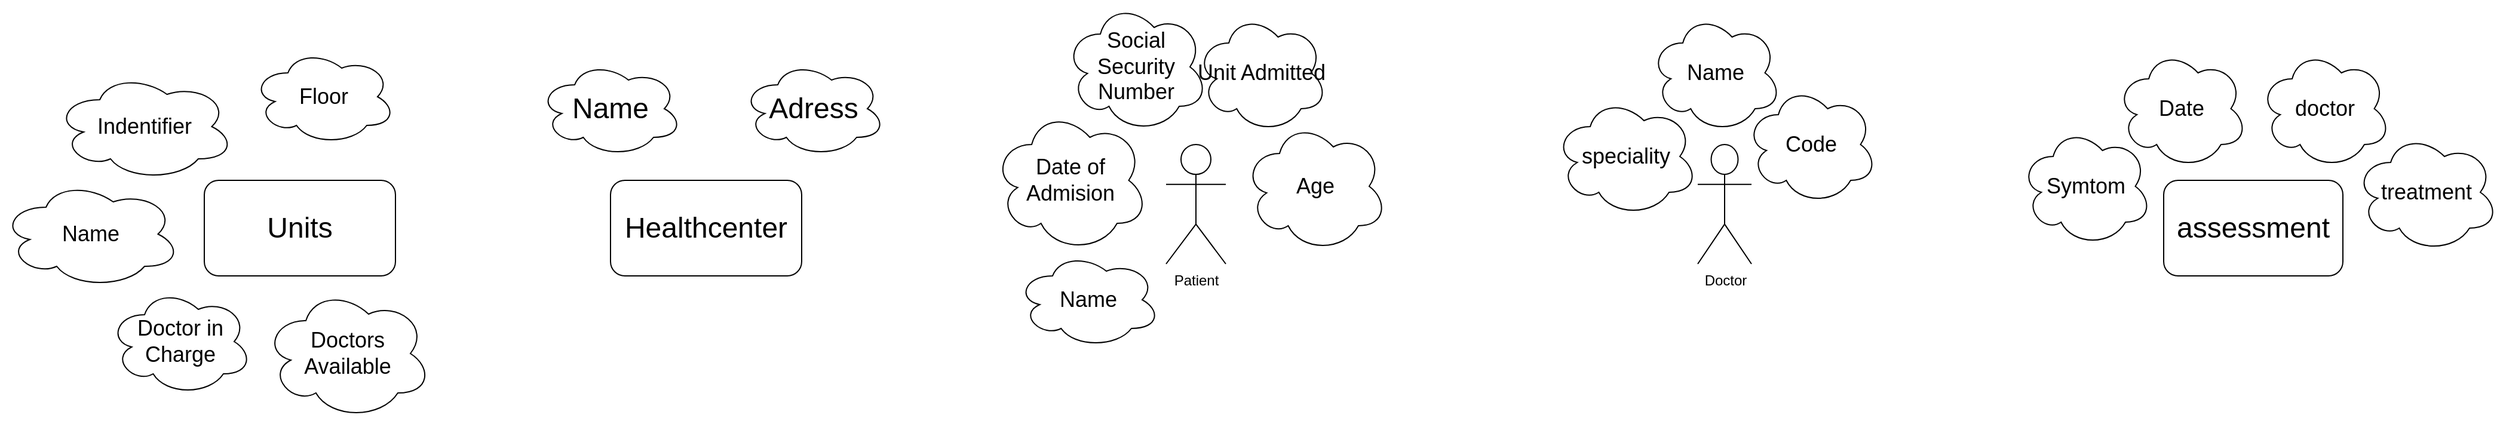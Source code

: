 <mxfile version="13.7.1" type="github" pages="4">
  <diagram id="OfvQ3bvJZitPIw4MEcuv" name="Page-1">
    <mxGraphModel dx="2080" dy="1848" grid="1" gridSize="10" guides="1" tooltips="1" connect="1" arrows="1" fold="1" page="1" pageScale="1" pageWidth="850" pageHeight="1100" math="0" shadow="0">
      <root>
        <mxCell id="0" />
        <mxCell id="1" parent="0" />
        <mxCell id="zgTjozW6Owz9I_oblLZV-2" value="&lt;font style=&quot;font-size: 24px&quot;&gt;Healthcenter&lt;/font&gt;" style="rounded=1;whiteSpace=wrap;html=1;" parent="1" vertex="1">
          <mxGeometry x="-40" width="160" height="80" as="geometry" />
        </mxCell>
        <mxCell id="zgTjozW6Owz9I_oblLZV-4" value="Patient" style="shape=umlActor;verticalLabelPosition=bottom;verticalAlign=top;html=1;outlineConnect=0;" parent="1" vertex="1">
          <mxGeometry x="425" y="-30" width="50" height="100" as="geometry" />
        </mxCell>
        <mxCell id="zgTjozW6Owz9I_oblLZV-5" value="&lt;div&gt;Doctor&lt;/div&gt;" style="shape=umlActor;verticalLabelPosition=bottom;verticalAlign=top;html=1;outlineConnect=0;" parent="1" vertex="1">
          <mxGeometry x="870" y="-30" width="45" height="100" as="geometry" />
        </mxCell>
        <mxCell id="zgTjozW6Owz9I_oblLZV-6" value="&lt;font style=&quot;font-size: 24px&quot;&gt;&lt;span&gt;&lt;span&gt;assessment&lt;/span&gt;&lt;/span&gt;&lt;/font&gt;" style="rounded=1;whiteSpace=wrap;html=1;" parent="1" vertex="1">
          <mxGeometry x="1260" width="150" height="80" as="geometry" />
        </mxCell>
        <mxCell id="zgTjozW6Owz9I_oblLZV-8" value="&lt;font style=&quot;font-size: 24px&quot;&gt;Units&lt;/font&gt;" style="rounded=1;whiteSpace=wrap;html=1;" parent="1" vertex="1">
          <mxGeometry x="-380" width="160" height="80" as="geometry" />
        </mxCell>
        <mxCell id="zgTjozW6Owz9I_oblLZV-9" value="&lt;font style=&quot;font-size: 24px&quot;&gt;Name&lt;/font&gt;" style="ellipse;shape=cloud;whiteSpace=wrap;html=1;" parent="1" vertex="1">
          <mxGeometry x="-100" y="-100" width="120" height="80" as="geometry" />
        </mxCell>
        <mxCell id="zgTjozW6Owz9I_oblLZV-10" value="&lt;font style=&quot;font-size: 24px&quot;&gt;Adress&lt;/font&gt;" style="ellipse;shape=cloud;whiteSpace=wrap;html=1;" parent="1" vertex="1">
          <mxGeometry x="70" y="-100" width="120" height="80" as="geometry" />
        </mxCell>
        <mxCell id="zgTjozW6Owz9I_oblLZV-12" value="&lt;font style=&quot;font-size: 18px&quot;&gt;Indentifier&lt;/font&gt;" style="ellipse;shape=cloud;whiteSpace=wrap;html=1;" parent="1" vertex="1">
          <mxGeometry x="-505" y="-90" width="150" height="90" as="geometry" />
        </mxCell>
        <mxCell id="zgTjozW6Owz9I_oblLZV-13" value="&lt;font style=&quot;font-size: 18px&quot;&gt;Floor&lt;/font&gt;" style="ellipse;shape=cloud;whiteSpace=wrap;html=1;" parent="1" vertex="1">
          <mxGeometry x="-340" y="-110" width="120" height="80" as="geometry" />
        </mxCell>
        <mxCell id="zgTjozW6Owz9I_oblLZV-14" value="&lt;font style=&quot;font-size: 18px&quot;&gt;Name&lt;/font&gt;" style="ellipse;shape=cloud;whiteSpace=wrap;html=1;" parent="1" vertex="1">
          <mxGeometry x="-550" width="150" height="90" as="geometry" />
        </mxCell>
        <mxCell id="zgTjozW6Owz9I_oblLZV-15" value="&lt;font style=&quot;font-size: 18px&quot;&gt;Doctor in Charge&lt;/font&gt;" style="ellipse;shape=cloud;whiteSpace=wrap;html=1;" parent="1" vertex="1">
          <mxGeometry x="-460" y="90" width="120" height="90" as="geometry" />
        </mxCell>
        <mxCell id="zgTjozW6Owz9I_oblLZV-17" value="&lt;font style=&quot;font-size: 18px&quot;&gt;Doctors Available&lt;/font&gt;" style="ellipse;shape=cloud;whiteSpace=wrap;html=1;" parent="1" vertex="1">
          <mxGeometry x="-330" y="90" width="140" height="110" as="geometry" />
        </mxCell>
        <mxCell id="zgTjozW6Owz9I_oblLZV-19" value="&lt;font style=&quot;font-size: 18px&quot;&gt;Unit Admitted&lt;/font&gt;" style="ellipse;shape=cloud;whiteSpace=wrap;html=1;" parent="1" vertex="1">
          <mxGeometry x="450" y="-140" width="110" height="100" as="geometry" />
        </mxCell>
        <mxCell id="zgTjozW6Owz9I_oblLZV-21" value="&lt;font style=&quot;font-size: 18px&quot;&gt;Social Security Number&lt;/font&gt;" style="ellipse;shape=cloud;whiteSpace=wrap;html=1;" parent="1" vertex="1">
          <mxGeometry x="340" y="-150" width="120" height="110" as="geometry" />
        </mxCell>
        <mxCell id="zgTjozW6Owz9I_oblLZV-23" value="&lt;font style=&quot;font-size: 18px&quot;&gt;Age&lt;/font&gt;" style="ellipse;shape=cloud;whiteSpace=wrap;html=1;" parent="1" vertex="1">
          <mxGeometry x="490" y="-50" width="120" height="110" as="geometry" />
        </mxCell>
        <mxCell id="zgTjozW6Owz9I_oblLZV-24" value="&lt;font style=&quot;font-size: 18px&quot;&gt;Date of Admision&lt;/font&gt;" style="ellipse;shape=cloud;whiteSpace=wrap;html=1;" parent="1" vertex="1">
          <mxGeometry x="280" y="-60" width="130" height="120" as="geometry" />
        </mxCell>
        <mxCell id="zgTjozW6Owz9I_oblLZV-26" value="&lt;font style=&quot;font-size: 18px&quot;&gt;Name&lt;/font&gt;" style="ellipse;shape=cloud;whiteSpace=wrap;html=1;" parent="1" vertex="1">
          <mxGeometry x="830" y="-140" width="110" height="100" as="geometry" />
        </mxCell>
        <mxCell id="zgTjozW6Owz9I_oblLZV-27" value="&lt;font style=&quot;font-size: 18px&quot;&gt;Code&lt;/font&gt;" style="ellipse;shape=cloud;whiteSpace=wrap;html=1;" parent="1" vertex="1">
          <mxGeometry x="910" y="-80" width="110" height="100" as="geometry" />
        </mxCell>
        <mxCell id="zgTjozW6Owz9I_oblLZV-28" value="&lt;font style=&quot;font-size: 18px&quot;&gt;speciality&lt;/font&gt;" style="ellipse;shape=cloud;whiteSpace=wrap;html=1;" parent="1" vertex="1">
          <mxGeometry x="750" y="-70" width="120" height="100" as="geometry" />
        </mxCell>
        <mxCell id="zgTjozW6Owz9I_oblLZV-30" value="&lt;font style=&quot;font-size: 18px&quot;&gt;doctor&lt;/font&gt;" style="ellipse;shape=cloud;whiteSpace=wrap;html=1;" parent="1" vertex="1">
          <mxGeometry x="1340" y="-110" width="110" height="100" as="geometry" />
        </mxCell>
        <mxCell id="zgTjozW6Owz9I_oblLZV-31" value="&lt;font style=&quot;font-size: 18px&quot;&gt;Date&lt;/font&gt;" style="ellipse;shape=cloud;whiteSpace=wrap;html=1;" parent="1" vertex="1">
          <mxGeometry x="1220" y="-110" width="110" height="100" as="geometry" />
        </mxCell>
        <mxCell id="zgTjozW6Owz9I_oblLZV-32" value="&lt;font style=&quot;font-size: 18px&quot;&gt;Symtom&lt;/font&gt;" style="ellipse;shape=cloud;whiteSpace=wrap;html=1;" parent="1" vertex="1">
          <mxGeometry x="1140" y="-45" width="110" height="100" as="geometry" />
        </mxCell>
        <mxCell id="zgTjozW6Owz9I_oblLZV-33" value="&lt;font style=&quot;font-size: 18px&quot;&gt;treatment&lt;/font&gt;" style="ellipse;shape=cloud;whiteSpace=wrap;html=1;" parent="1" vertex="1">
          <mxGeometry x="1420" y="-40" width="120" height="100" as="geometry" />
        </mxCell>
        <mxCell id="Uer7iJZQ845SFUWlzv5p-1" value="&lt;font style=&quot;font-size: 18px&quot;&gt;Name&lt;/font&gt;" style="ellipse;shape=cloud;whiteSpace=wrap;html=1;" parent="1" vertex="1">
          <mxGeometry x="300" y="60" width="120" height="80" as="geometry" />
        </mxCell>
      </root>
    </mxGraphModel>
  </diagram>
  <diagram id="sSXwB7OZkMyIVUy0KeRP" name="Page-2">
    <mxGraphModel dx="2080" dy="748" grid="1" gridSize="10" guides="1" tooltips="1" connect="1" arrows="1" fold="1" page="1" pageScale="1" pageWidth="850" pageHeight="1100" math="0" shadow="0">
      <root>
        <mxCell id="Vgbh2t-Cdf8K3XxQ9A7n-0" />
        <mxCell id="Vgbh2t-Cdf8K3XxQ9A7n-1" parent="Vgbh2t-Cdf8K3XxQ9A7n-0" />
        <mxCell id="Vgbh2t-Cdf8K3XxQ9A7n-2" value="&lt;font style=&quot;font-size: 18px&quot;&gt;Healthcenter&lt;/font&gt;" style="rounded=0;whiteSpace=wrap;html=1;" parent="Vgbh2t-Cdf8K3XxQ9A7n-1" vertex="1">
          <mxGeometry x="40" y="20" width="120" height="70" as="geometry" />
        </mxCell>
        <mxCell id="QuUEBezQ37_aHmj8_KJT-3" style="edgeStyle=orthogonalEdgeStyle;rounded=0;orthogonalLoop=1;jettySize=auto;html=1;exitX=0;exitY=0.5;exitDx=0;exitDy=0;entryX=1;entryY=0.5;entryDx=0;entryDy=0;" parent="Vgbh2t-Cdf8K3XxQ9A7n-1" source="QuUEBezQ37_aHmj8_KJT-0" target="Vgbh2t-Cdf8K3XxQ9A7n-2" edge="1">
          <mxGeometry relative="1" as="geometry" />
        </mxCell>
        <mxCell id="QuUEBezQ37_aHmj8_KJT-0" value="Name" style="ellipse;whiteSpace=wrap;html=1;" parent="Vgbh2t-Cdf8K3XxQ9A7n-1" vertex="1">
          <mxGeometry x="200" width="120" height="60" as="geometry" />
        </mxCell>
        <mxCell id="QuUEBezQ37_aHmj8_KJT-2" style="edgeStyle=orthogonalEdgeStyle;rounded=0;orthogonalLoop=1;jettySize=auto;html=1;exitX=0;exitY=0.5;exitDx=0;exitDy=0;entryX=1;entryY=0.75;entryDx=0;entryDy=0;" parent="Vgbh2t-Cdf8K3XxQ9A7n-1" source="QuUEBezQ37_aHmj8_KJT-1" target="Vgbh2t-Cdf8K3XxQ9A7n-2" edge="1">
          <mxGeometry relative="1" as="geometry" />
        </mxCell>
        <mxCell id="QuUEBezQ37_aHmj8_KJT-1" value="Adress" style="ellipse;whiteSpace=wrap;html=1;" parent="Vgbh2t-Cdf8K3XxQ9A7n-1" vertex="1">
          <mxGeometry x="200" y="70" width="120" height="60" as="geometry" />
        </mxCell>
        <mxCell id="QuUEBezQ37_aHmj8_KJT-7" style="edgeStyle=orthogonalEdgeStyle;rounded=0;orthogonalLoop=1;jettySize=auto;html=1;exitX=0.5;exitY=1;exitDx=0;exitDy=0;entryX=0.5;entryY=0;entryDx=0;entryDy=0;endArrow=ERmany;endFill=0;" parent="Vgbh2t-Cdf8K3XxQ9A7n-1" source="QuUEBezQ37_aHmj8_KJT-4" target="QuUEBezQ37_aHmj8_KJT-6" edge="1">
          <mxGeometry relative="1" as="geometry" />
        </mxCell>
        <mxCell id="QuUEBezQ37_aHmj8_KJT-4" value="has" style="rhombus;whiteSpace=wrap;html=1;" parent="Vgbh2t-Cdf8K3XxQ9A7n-1" vertex="1">
          <mxGeometry x="60" y="170" width="80" height="80" as="geometry" />
        </mxCell>
        <mxCell id="QuUEBezQ37_aHmj8_KJT-5" value="" style="endArrow=ERone;html=1;exitX=0.5;exitY=0;exitDx=0;exitDy=0;endFill=0;entryX=0.5;entryY=1;entryDx=0;entryDy=0;" parent="Vgbh2t-Cdf8K3XxQ9A7n-1" source="QuUEBezQ37_aHmj8_KJT-4" target="Vgbh2t-Cdf8K3XxQ9A7n-2" edge="1">
          <mxGeometry width="50" height="50" relative="1" as="geometry">
            <mxPoint x="200" y="240" as="sourcePoint" />
            <mxPoint x="120" y="130" as="targetPoint" />
          </mxGeometry>
        </mxCell>
        <mxCell id="bTNtHUaSVcD6xUnBRJnR-1" style="edgeStyle=orthogonalEdgeStyle;rounded=0;orthogonalLoop=1;jettySize=auto;html=1;exitX=0;exitY=0.5;exitDx=0;exitDy=0;endArrow=ERone;endFill=0;entryX=1;entryY=0.5;entryDx=0;entryDy=0;" parent="Vgbh2t-Cdf8K3XxQ9A7n-1" source="bTNtHUaSVcD6xUnBRJnR-0" target="QuUEBezQ37_aHmj8_KJT-6" edge="1">
          <mxGeometry relative="1" as="geometry">
            <mxPoint x="190" y="340" as="targetPoint" />
          </mxGeometry>
        </mxCell>
        <mxCell id="QuUEBezQ37_aHmj8_KJT-6" value="Unit" style="rounded=0;whiteSpace=wrap;html=1;" parent="Vgbh2t-Cdf8K3XxQ9A7n-1" vertex="1">
          <mxGeometry x="40" y="280" width="120" height="60" as="geometry" />
        </mxCell>
        <mxCell id="bTNtHUaSVcD6xUnBRJnR-0" value="contains" style="rhombus;whiteSpace=wrap;html=1;" parent="Vgbh2t-Cdf8K3XxQ9A7n-1" vertex="1">
          <mxGeometry x="220" y="270" width="120" height="80" as="geometry" />
        </mxCell>
        <mxCell id="bTNtHUaSVcD6xUnBRJnR-2" value="Doctor" style="rounded=0;whiteSpace=wrap;html=1;" parent="Vgbh2t-Cdf8K3XxQ9A7n-1" vertex="1">
          <mxGeometry x="400" y="280" width="120" height="60" as="geometry" />
        </mxCell>
        <mxCell id="bTNtHUaSVcD6xUnBRJnR-3" value="" style="endArrow=ERoneToMany;html=1;entryX=0;entryY=0.5;entryDx=0;entryDy=0;endFill=0;" parent="Vgbh2t-Cdf8K3XxQ9A7n-1" source="bTNtHUaSVcD6xUnBRJnR-0" target="bTNtHUaSVcD6xUnBRJnR-2" edge="1">
          <mxGeometry width="50" height="50" relative="1" as="geometry">
            <mxPoint x="290" y="310" as="sourcePoint" />
            <mxPoint x="340" y="260" as="targetPoint" />
          </mxGeometry>
        </mxCell>
        <mxCell id="bTNtHUaSVcD6xUnBRJnR-5" value="get" style="rhombus;whiteSpace=wrap;html=1;" parent="Vgbh2t-Cdf8K3XxQ9A7n-1" vertex="1">
          <mxGeometry x="220" y="380" width="120" height="80" as="geometry" />
        </mxCell>
        <mxCell id="bTNtHUaSVcD6xUnBRJnR-6" value="" style="endArrow=ERone;html=1;exitX=0;exitY=0.5;exitDx=0;exitDy=0;endFill=0;entryX=0.5;entryY=1;entryDx=0;entryDy=0;" parent="Vgbh2t-Cdf8K3XxQ9A7n-1" source="bTNtHUaSVcD6xUnBRJnR-5" target="QuUEBezQ37_aHmj8_KJT-6" edge="1">
          <mxGeometry width="50" height="50" relative="1" as="geometry">
            <mxPoint x="100" y="440" as="sourcePoint" />
            <mxPoint x="150" y="380" as="targetPoint" />
            <Array as="points">
              <mxPoint x="100" y="420" />
            </Array>
          </mxGeometry>
        </mxCell>
        <mxCell id="bTNtHUaSVcD6xUnBRJnR-7" value="patient" style="rounded=0;whiteSpace=wrap;html=1;" parent="Vgbh2t-Cdf8K3XxQ9A7n-1" vertex="1">
          <mxGeometry x="400" y="390" width="120" height="60" as="geometry" />
        </mxCell>
        <mxCell id="bTNtHUaSVcD6xUnBRJnR-8" value="" style="endArrow=ERoneToMany;html=1;entryX=0;entryY=0.5;entryDx=0;entryDy=0;exitX=1;exitY=0.5;exitDx=0;exitDy=0;endFill=0;" parent="Vgbh2t-Cdf8K3XxQ9A7n-1" source="bTNtHUaSVcD6xUnBRJnR-5" target="bTNtHUaSVcD6xUnBRJnR-7" edge="1">
          <mxGeometry width="50" height="50" relative="1" as="geometry">
            <mxPoint x="340" y="450" as="sourcePoint" />
            <mxPoint x="390" y="400" as="targetPoint" />
          </mxGeometry>
        </mxCell>
        <mxCell id="-wbyE80IlEc9maAtJbdh-0" value="&lt;span&gt;&lt;span&gt;assessment&lt;/span&gt;&lt;/span&gt;" style="rounded=0;whiteSpace=wrap;html=1;" parent="Vgbh2t-Cdf8K3XxQ9A7n-1" vertex="1">
          <mxGeometry x="720" y="340" width="120" height="50" as="geometry" />
        </mxCell>
        <mxCell id="-wbyE80IlEc9maAtJbdh-1" value="processes" style="rhombus;whiteSpace=wrap;html=1;" parent="Vgbh2t-Cdf8K3XxQ9A7n-1" vertex="1">
          <mxGeometry x="590" y="385" width="70" height="70" as="geometry" />
        </mxCell>
        <mxCell id="-wbyE80IlEc9maAtJbdh-5" value="" style="endArrow=ERoneToMany;html=1;exitX=1;exitY=0.5;exitDx=0;exitDy=0;entryX=0;entryY=0.75;entryDx=0;entryDy=0;endFill=0;" parent="Vgbh2t-Cdf8K3XxQ9A7n-1" source="-wbyE80IlEc9maAtJbdh-1" target="-wbyE80IlEc9maAtJbdh-0" edge="1">
          <mxGeometry width="50" height="50" relative="1" as="geometry">
            <mxPoint x="640" y="350" as="sourcePoint" />
            <mxPoint x="690" y="300" as="targetPoint" />
            <Array as="points">
              <mxPoint x="660" y="378" />
            </Array>
          </mxGeometry>
        </mxCell>
        <mxCell id="-wbyE80IlEc9maAtJbdh-6" value="" style="endArrow=ERmandOne;html=1;exitX=0;exitY=0.5;exitDx=0;exitDy=0;endFill=0;entryX=1;entryY=0.5;entryDx=0;entryDy=0;" parent="Vgbh2t-Cdf8K3XxQ9A7n-1" source="-wbyE80IlEc9maAtJbdh-1" target="bTNtHUaSVcD6xUnBRJnR-7" edge="1">
          <mxGeometry width="50" height="50" relative="1" as="geometry">
            <mxPoint x="520" y="250" as="sourcePoint" />
            <mxPoint x="560" y="400" as="targetPoint" />
          </mxGeometry>
        </mxCell>
        <mxCell id="-wbyE80IlEc9maAtJbdh-8" value="create" style="rhombus;whiteSpace=wrap;html=1;" parent="Vgbh2t-Cdf8K3XxQ9A7n-1" vertex="1">
          <mxGeometry x="590" y="275" width="70" height="70" as="geometry" />
        </mxCell>
        <mxCell id="-wbyE80IlEc9maAtJbdh-9" value="" style="endArrow=ERoneToMany;html=1;exitX=0;exitY=0.5;exitDx=0;exitDy=0;endFill=0;entryX=1;entryY=0.5;entryDx=0;entryDy=0;" parent="Vgbh2t-Cdf8K3XxQ9A7n-1" source="-wbyE80IlEc9maAtJbdh-8" target="bTNtHUaSVcD6xUnBRJnR-2" edge="1">
          <mxGeometry width="50" height="50" relative="1" as="geometry">
            <mxPoint x="530" y="340" as="sourcePoint" />
            <mxPoint x="540" y="340" as="targetPoint" />
          </mxGeometry>
        </mxCell>
        <mxCell id="-wbyE80IlEc9maAtJbdh-10" value="" style="endArrow=ERoneToMany;html=1;exitX=1;exitY=0.5;exitDx=0;exitDy=0;entryX=0;entryY=0.25;entryDx=0;entryDy=0;endFill=0;" parent="Vgbh2t-Cdf8K3XxQ9A7n-1" source="-wbyE80IlEc9maAtJbdh-8" target="-wbyE80IlEc9maAtJbdh-0" edge="1">
          <mxGeometry width="50" height="50" relative="1" as="geometry">
            <mxPoint x="680" y="290" as="sourcePoint" />
            <mxPoint x="730" y="240" as="targetPoint" />
            <Array as="points">
              <mxPoint x="660" y="353" />
            </Array>
          </mxGeometry>
        </mxCell>
        <mxCell id="-wbyE80IlEc9maAtJbdh-12" value="floor" style="ellipse;whiteSpace=wrap;html=1;" parent="Vgbh2t-Cdf8K3XxQ9A7n-1" vertex="1">
          <mxGeometry x="-80" y="225" width="80" height="45" as="geometry" />
        </mxCell>
        <mxCell id="YmGUwvrG9BWFZyiel5VW-1" value="" style="edgeStyle=orthogonalEdgeStyle;rounded=0;orthogonalLoop=1;jettySize=auto;html=1;entryX=0;entryY=0.5;entryDx=0;entryDy=0;" parent="Vgbh2t-Cdf8K3XxQ9A7n-1" source="XA2ulhUM5nHUBnCuNIHT-0" target="QuUEBezQ37_aHmj8_KJT-6" edge="1">
          <mxGeometry relative="1" as="geometry">
            <mxPoint x="30" y="302" as="targetPoint" />
          </mxGeometry>
        </mxCell>
        <mxCell id="XA2ulhUM5nHUBnCuNIHT-0" value="identifier" style="ellipse;whiteSpace=wrap;html=1;" parent="Vgbh2t-Cdf8K3XxQ9A7n-1" vertex="1">
          <mxGeometry x="-80" y="287.5" width="80" height="45" as="geometry" />
        </mxCell>
        <mxCell id="ZYZ8zGTW6ZPOFFXrTj6i-1" value="name" style="ellipse;whiteSpace=wrap;html=1;" parent="Vgbh2t-Cdf8K3XxQ9A7n-1" vertex="1">
          <mxGeometry x="-80" y="350" width="80" height="45" as="geometry" />
        </mxCell>
        <mxCell id="ZYZ8zGTW6ZPOFFXrTj6i-2" value="doctor in charge" style="ellipse;whiteSpace=wrap;html=1;" parent="Vgbh2t-Cdf8K3XxQ9A7n-1" vertex="1">
          <mxGeometry x="-150" y="320" width="80" height="45" as="geometry" />
        </mxCell>
        <mxCell id="ZYZ8zGTW6ZPOFFXrTj6i-3" value="doctors available" style="ellipse;whiteSpace=wrap;html=1;" parent="Vgbh2t-Cdf8K3XxQ9A7n-1" vertex="1">
          <mxGeometry x="-150" y="250" width="80" height="45" as="geometry" />
        </mxCell>
        <mxCell id="YmGUwvrG9BWFZyiel5VW-0" value="" style="endArrow=classic;html=1;exitX=1;exitY=0.5;exitDx=0;exitDy=0;entryX=0;entryY=0;entryDx=0;entryDy=0;" parent="Vgbh2t-Cdf8K3XxQ9A7n-1" source="-wbyE80IlEc9maAtJbdh-12" target="QuUEBezQ37_aHmj8_KJT-6" edge="1">
          <mxGeometry width="50" height="50" relative="1" as="geometry">
            <mxPoint x="180" y="270" as="sourcePoint" />
            <mxPoint x="230" y="220" as="targetPoint" />
          </mxGeometry>
        </mxCell>
        <mxCell id="YmGUwvrG9BWFZyiel5VW-3" value="" style="endArrow=classic;html=1;exitX=1;exitY=0.5;exitDx=0;exitDy=0;entryX=0;entryY=1;entryDx=0;entryDy=0;" parent="Vgbh2t-Cdf8K3XxQ9A7n-1" source="ZYZ8zGTW6ZPOFFXrTj6i-1" target="QuUEBezQ37_aHmj8_KJT-6" edge="1">
          <mxGeometry width="50" height="50" relative="1" as="geometry">
            <mxPoint x="180" y="270" as="sourcePoint" />
            <mxPoint x="230" y="220" as="targetPoint" />
          </mxGeometry>
        </mxCell>
        <mxCell id="YmGUwvrG9BWFZyiel5VW-4" value="" style="endArrow=classic;html=1;exitX=1;exitY=0.5;exitDx=0;exitDy=0;entryX=0;entryY=0.75;entryDx=0;entryDy=0;" parent="Vgbh2t-Cdf8K3XxQ9A7n-1" source="ZYZ8zGTW6ZPOFFXrTj6i-2" target="QuUEBezQ37_aHmj8_KJT-6" edge="1">
          <mxGeometry width="50" height="50" relative="1" as="geometry">
            <mxPoint x="180" y="270" as="sourcePoint" />
            <mxPoint x="230" y="220" as="targetPoint" />
          </mxGeometry>
        </mxCell>
        <mxCell id="YmGUwvrG9BWFZyiel5VW-5" value="" style="endArrow=classic;html=1;exitX=1;exitY=0.5;exitDx=0;exitDy=0;entryX=0;entryY=0.25;entryDx=0;entryDy=0;" parent="Vgbh2t-Cdf8K3XxQ9A7n-1" source="ZYZ8zGTW6ZPOFFXrTj6i-3" target="QuUEBezQ37_aHmj8_KJT-6" edge="1">
          <mxGeometry width="50" height="50" relative="1" as="geometry">
            <mxPoint x="180" y="270" as="sourcePoint" />
            <mxPoint x="230" y="220" as="targetPoint" />
          </mxGeometry>
        </mxCell>
        <mxCell id="xcz2RAsYMkLnMtH9yBrd-0" value="Code" style="ellipse;whiteSpace=wrap;html=1;" parent="Vgbh2t-Cdf8K3XxQ9A7n-1" vertex="1">
          <mxGeometry x="360" y="210" width="80" height="45" as="geometry" />
        </mxCell>
        <mxCell id="xcz2RAsYMkLnMtH9yBrd-1" value="Speciality" style="ellipse;whiteSpace=wrap;html=1;" parent="Vgbh2t-Cdf8K3XxQ9A7n-1" vertex="1">
          <mxGeometry x="480" y="210" width="80" height="45" as="geometry" />
        </mxCell>
        <mxCell id="xcz2RAsYMkLnMtH9yBrd-2" value="Name" style="ellipse;whiteSpace=wrap;html=1;" parent="Vgbh2t-Cdf8K3XxQ9A7n-1" vertex="1">
          <mxGeometry x="420" y="170" width="80" height="45" as="geometry" />
        </mxCell>
        <mxCell id="xcz2RAsYMkLnMtH9yBrd-3" value="" style="endArrow=classic;html=1;exitX=0.5;exitY=1;exitDx=0;exitDy=0;entryX=0.5;entryY=0;entryDx=0;entryDy=0;" parent="Vgbh2t-Cdf8K3XxQ9A7n-1" source="xcz2RAsYMkLnMtH9yBrd-2" target="bTNtHUaSVcD6xUnBRJnR-2" edge="1">
          <mxGeometry width="50" height="50" relative="1" as="geometry">
            <mxPoint x="570" y="270" as="sourcePoint" />
            <mxPoint x="620" y="220" as="targetPoint" />
          </mxGeometry>
        </mxCell>
        <mxCell id="xcz2RAsYMkLnMtH9yBrd-4" value="" style="endArrow=classic;html=1;exitX=0.5;exitY=1;exitDx=0;exitDy=0;entryX=0.75;entryY=0;entryDx=0;entryDy=0;" parent="Vgbh2t-Cdf8K3XxQ9A7n-1" source="xcz2RAsYMkLnMtH9yBrd-1" target="bTNtHUaSVcD6xUnBRJnR-2" edge="1">
          <mxGeometry width="50" height="50" relative="1" as="geometry">
            <mxPoint x="570" y="270" as="sourcePoint" />
            <mxPoint x="620" y="220" as="targetPoint" />
          </mxGeometry>
        </mxCell>
        <mxCell id="xcz2RAsYMkLnMtH9yBrd-5" value="" style="endArrow=classic;html=1;exitX=0.5;exitY=1;exitDx=0;exitDy=0;entryX=0.25;entryY=0;entryDx=0;entryDy=0;" parent="Vgbh2t-Cdf8K3XxQ9A7n-1" source="xcz2RAsYMkLnMtH9yBrd-0" target="bTNtHUaSVcD6xUnBRJnR-2" edge="1">
          <mxGeometry width="50" height="50" relative="1" as="geometry">
            <mxPoint x="570" y="270" as="sourcePoint" />
            <mxPoint x="620" y="220" as="targetPoint" />
          </mxGeometry>
        </mxCell>
        <mxCell id="V0y_XmhfKNu0R_FSPe9t-0" value="Name" style="ellipse;whiteSpace=wrap;html=1;" parent="Vgbh2t-Cdf8K3XxQ9A7n-1" vertex="1">
          <mxGeometry x="320" y="480" width="80" height="45" as="geometry" />
        </mxCell>
        <mxCell id="V0y_XmhfKNu0R_FSPe9t-2" value="Age" style="ellipse;whiteSpace=wrap;html=1;" parent="Vgbh2t-Cdf8K3XxQ9A7n-1" vertex="1">
          <mxGeometry x="520" y="480" width="80" height="45" as="geometry" />
        </mxCell>
        <mxCell id="V0y_XmhfKNu0R_FSPe9t-6" value="&lt;div&gt;Date &lt;br&gt;&lt;/div&gt;&lt;div&gt;Admition&lt;br&gt;&lt;/div&gt;" style="ellipse;whiteSpace=wrap;html=1;" parent="Vgbh2t-Cdf8K3XxQ9A7n-1" vertex="1">
          <mxGeometry x="480" y="540" width="80" height="45" as="geometry" />
        </mxCell>
        <mxCell id="V0y_XmhfKNu0R_FSPe9t-7" value="Social Security Number" style="ellipse;whiteSpace=wrap;html=1;" parent="Vgbh2t-Cdf8K3XxQ9A7n-1" vertex="1">
          <mxGeometry x="360" y="540" width="80" height="45" as="geometry" />
        </mxCell>
        <mxCell id="OMguwpthyxcTesSa241j-1" value="" style="endArrow=classic;html=1;exitX=0.5;exitY=0;exitDx=0;exitDy=0;entryX=1;entryY=1;entryDx=0;entryDy=0;" parent="Vgbh2t-Cdf8K3XxQ9A7n-1" source="V0y_XmhfKNu0R_FSPe9t-2" target="bTNtHUaSVcD6xUnBRJnR-7" edge="1">
          <mxGeometry width="50" height="50" relative="1" as="geometry">
            <mxPoint x="570" y="410" as="sourcePoint" />
            <mxPoint x="620" y="360" as="targetPoint" />
          </mxGeometry>
        </mxCell>
        <mxCell id="OMguwpthyxcTesSa241j-2" value="" style="endArrow=classic;html=1;exitX=0.5;exitY=0;exitDx=0;exitDy=0;entryX=0;entryY=1;entryDx=0;entryDy=0;" parent="Vgbh2t-Cdf8K3XxQ9A7n-1" source="V0y_XmhfKNu0R_FSPe9t-0" target="bTNtHUaSVcD6xUnBRJnR-7" edge="1">
          <mxGeometry width="50" height="50" relative="1" as="geometry">
            <mxPoint x="570" y="410" as="sourcePoint" />
            <mxPoint x="620" y="360" as="targetPoint" />
          </mxGeometry>
        </mxCell>
        <mxCell id="OMguwpthyxcTesSa241j-3" value="" style="endArrow=classic;html=1;exitX=0.5;exitY=0;exitDx=0;exitDy=0;entryX=0.25;entryY=1;entryDx=0;entryDy=0;" parent="Vgbh2t-Cdf8K3XxQ9A7n-1" source="V0y_XmhfKNu0R_FSPe9t-7" target="bTNtHUaSVcD6xUnBRJnR-7" edge="1">
          <mxGeometry width="50" height="50" relative="1" as="geometry">
            <mxPoint x="440" y="410" as="sourcePoint" />
            <mxPoint x="490" y="360" as="targetPoint" />
          </mxGeometry>
        </mxCell>
        <mxCell id="OMguwpthyxcTesSa241j-4" value="" style="endArrow=classic;html=1;exitX=0.5;exitY=0;exitDx=0;exitDy=0;entryX=0.75;entryY=1;entryDx=0;entryDy=0;" parent="Vgbh2t-Cdf8K3XxQ9A7n-1" source="V0y_XmhfKNu0R_FSPe9t-6" target="bTNtHUaSVcD6xUnBRJnR-7" edge="1">
          <mxGeometry width="50" height="50" relative="1" as="geometry">
            <mxPoint x="440" y="410" as="sourcePoint" />
            <mxPoint x="490" y="360" as="targetPoint" />
          </mxGeometry>
        </mxCell>
        <mxCell id="ZPMWZfppLl8DMbemWcdy-0" value="&lt;div&gt;Unit&lt;/div&gt;&lt;div&gt;Admited&lt;br&gt;&lt;/div&gt;" style="ellipse;whiteSpace=wrap;html=1;" parent="Vgbh2t-Cdf8K3XxQ9A7n-1" vertex="1">
          <mxGeometry x="420" y="500" width="80" height="45" as="geometry" />
        </mxCell>
        <mxCell id="ZPMWZfppLl8DMbemWcdy-1" value="" style="endArrow=classic;html=1;exitX=0.5;exitY=0;exitDx=0;exitDy=0;entryX=0.5;entryY=1;entryDx=0;entryDy=0;" parent="Vgbh2t-Cdf8K3XxQ9A7n-1" source="ZPMWZfppLl8DMbemWcdy-0" target="bTNtHUaSVcD6xUnBRJnR-7" edge="1">
          <mxGeometry width="50" height="50" relative="1" as="geometry">
            <mxPoint x="440" y="510" as="sourcePoint" />
            <mxPoint x="490" y="460" as="targetPoint" />
          </mxGeometry>
        </mxCell>
        <mxCell id="ZecYTREyfBQlqufAcs8s-0" value="Symptom" style="ellipse;whiteSpace=wrap;html=1;" parent="Vgbh2t-Cdf8K3XxQ9A7n-1" vertex="1">
          <mxGeometry x="680" y="242.5" width="80" height="45" as="geometry" />
        </mxCell>
        <mxCell id="2Q-qLh08294xCjqCV8WP-0" value="Date" style="ellipse;whiteSpace=wrap;html=1;" parent="Vgbh2t-Cdf8K3XxQ9A7n-1" vertex="1">
          <mxGeometry x="800" y="242.5" width="80" height="45" as="geometry" />
        </mxCell>
        <mxCell id="2Q-qLh08294xCjqCV8WP-1" value="Treatment" style="ellipse;whiteSpace=wrap;html=1;" parent="Vgbh2t-Cdf8K3XxQ9A7n-1" vertex="1">
          <mxGeometry x="680" y="450" width="80" height="45" as="geometry" />
        </mxCell>
        <mxCell id="2Q-qLh08294xCjqCV8WP-2" value="doctor" style="ellipse;whiteSpace=wrap;html=1;" parent="Vgbh2t-Cdf8K3XxQ9A7n-1" vertex="1">
          <mxGeometry x="800" y="450" width="80" height="45" as="geometry" />
        </mxCell>
        <mxCell id="2Q-qLh08294xCjqCV8WP-3" value="" style="endArrow=classic;html=1;exitX=0.5;exitY=0;exitDx=0;exitDy=0;entryX=0.25;entryY=1;entryDx=0;entryDy=0;" parent="Vgbh2t-Cdf8K3XxQ9A7n-1" source="2Q-qLh08294xCjqCV8WP-1" target="-wbyE80IlEc9maAtJbdh-0" edge="1">
          <mxGeometry width="50" height="50" relative="1" as="geometry">
            <mxPoint x="740" y="460" as="sourcePoint" />
            <mxPoint x="790" y="410" as="targetPoint" />
          </mxGeometry>
        </mxCell>
        <mxCell id="2Q-qLh08294xCjqCV8WP-4" value="" style="endArrow=classic;html=1;exitX=0.5;exitY=0;exitDx=0;exitDy=0;entryX=0.75;entryY=1;entryDx=0;entryDy=0;" parent="Vgbh2t-Cdf8K3XxQ9A7n-1" source="2Q-qLh08294xCjqCV8WP-2" target="-wbyE80IlEc9maAtJbdh-0" edge="1">
          <mxGeometry width="50" height="50" relative="1" as="geometry">
            <mxPoint x="800" y="450" as="sourcePoint" />
            <mxPoint x="840" y="400" as="targetPoint" />
          </mxGeometry>
        </mxCell>
        <mxCell id="2Q-qLh08294xCjqCV8WP-5" value="" style="endArrow=classic;html=1;exitX=0.5;exitY=1;exitDx=0;exitDy=0;entryX=0.25;entryY=0;entryDx=0;entryDy=0;" parent="Vgbh2t-Cdf8K3XxQ9A7n-1" source="ZecYTREyfBQlqufAcs8s-0" target="-wbyE80IlEc9maAtJbdh-0" edge="1">
          <mxGeometry width="50" height="50" relative="1" as="geometry">
            <mxPoint x="700" y="380" as="sourcePoint" />
            <mxPoint x="750" y="330" as="targetPoint" />
          </mxGeometry>
        </mxCell>
        <mxCell id="2Q-qLh08294xCjqCV8WP-6" value="" style="endArrow=classic;html=1;exitX=0.5;exitY=1;exitDx=0;exitDy=0;entryX=0.75;entryY=0;entryDx=0;entryDy=0;" parent="Vgbh2t-Cdf8K3XxQ9A7n-1" source="2Q-qLh08294xCjqCV8WP-0" target="-wbyE80IlEc9maAtJbdh-0" edge="1">
          <mxGeometry width="50" height="50" relative="1" as="geometry">
            <mxPoint x="790" y="350" as="sourcePoint" />
            <mxPoint x="840" y="300" as="targetPoint" />
          </mxGeometry>
        </mxCell>
      </root>
    </mxGraphModel>
  </diagram>
  <diagram id="mwn_lrJHiDqJjgdjvpV-" name="Page-3">
    <mxGraphModel dx="1875" dy="623" grid="1" gridSize="10" guides="1" tooltips="1" connect="1" arrows="1" fold="1" page="1" pageScale="1" pageWidth="850" pageHeight="1100" background="none" math="0" shadow="0">
      <root>
        <mxCell id="nYvYjITVwUA00ziyjLzQ-0" />
        <mxCell id="nYvYjITVwUA00ziyjLzQ-1" parent="nYvYjITVwUA00ziyjLzQ-0" />
        <mxCell id="2BH_oKMKgswkPLgVmBQZ-0" value="" style="endArrow=ERoneToMany;html=1;exitX=0;exitY=0.5;exitDx=0;exitDy=0;endFill=0;entryX=1;entryY=0.5;entryDx=0;entryDy=0;" parent="nYvYjITVwUA00ziyjLzQ-1" source="OcZigRlmiFwKQNmM5OmC-16" target="OcZigRlmiFwKQNmM5OmC-23" edge="1">
          <mxGeometry width="50" height="50" relative="1" as="geometry">
            <mxPoint x="390" y="340" as="sourcePoint" />
            <mxPoint x="450" y="340" as="targetPoint" />
          </mxGeometry>
        </mxCell>
        <mxCell id="OcZigRlmiFwKQNmM5OmC-8" value="Doctor" style="swimlane;fontStyle=0;childLayout=stackLayout;horizontal=1;startSize=26;fillColor=none;horizontalStack=0;resizeParent=1;resizeParentMax=0;resizeLast=0;collapsible=1;marginBottom=0;" parent="nYvYjITVwUA00ziyjLzQ-1" vertex="1">
          <mxGeometry x="20" y="360" width="140" height="130" as="geometry" />
        </mxCell>
        <mxCell id="OcZigRlmiFwKQNmM5OmC-9" value="Dr_Id: int" style="text;strokeColor=none;align=left;verticalAlign=top;spacingLeft=4;spacingRight=4;overflow=hidden;rotatable=0;points=[[0,0.5],[1,0.5]];portConstraint=eastwest;labelBackgroundColor=none;fillColor=#000066;" parent="OcZigRlmiFwKQNmM5OmC-8" vertex="1">
          <mxGeometry y="26" width="140" height="26" as="geometry" />
        </mxCell>
        <mxCell id="OcZigRlmiFwKQNmM5OmC-10" value="Code" style="text;strokeColor=none;fillColor=none;align=left;verticalAlign=top;spacingLeft=4;spacingRight=4;overflow=hidden;rotatable=0;points=[[0,0.5],[1,0.5]];portConstraint=eastwest;" parent="OcZigRlmiFwKQNmM5OmC-8" vertex="1">
          <mxGeometry y="52" width="140" height="26" as="geometry" />
        </mxCell>
        <mxCell id="OcZigRlmiFwKQNmM5OmC-11" value="speciality" style="text;strokeColor=none;fillColor=none;align=left;verticalAlign=top;spacingLeft=4;spacingRight=4;overflow=hidden;rotatable=0;points=[[0,0.5],[1,0.5]];portConstraint=eastwest;" parent="OcZigRlmiFwKQNmM5OmC-8" vertex="1">
          <mxGeometry y="78" width="140" height="26" as="geometry" />
        </mxCell>
        <mxCell id="OcZigRlmiFwKQNmM5OmC-14" value="name" style="text;strokeColor=none;fillColor=none;align=left;verticalAlign=top;spacingLeft=4;spacingRight=4;overflow=hidden;rotatable=0;points=[[0,0.5],[1,0.5]];portConstraint=eastwest;" parent="OcZigRlmiFwKQNmM5OmC-8" vertex="1">
          <mxGeometry y="104" width="140" height="26" as="geometry" />
        </mxCell>
        <mxCell id="OcZigRlmiFwKQNmM5OmC-22" value="Intervention" style="swimlane;fontStyle=0;childLayout=stackLayout;horizontal=1;startSize=26;fillColor=none;horizontalStack=0;resizeParent=1;resizeParentMax=0;resizeLast=0;collapsible=1;marginBottom=0;" parent="nYvYjITVwUA00ziyjLzQ-1" vertex="1">
          <mxGeometry x="270" y="360" width="140" height="156" as="geometry" />
        </mxCell>
        <mxCell id="OcZigRlmiFwKQNmM5OmC-23" value="assessment_Id: int" style="text;strokeColor=none;align=left;verticalAlign=top;spacingLeft=4;spacingRight=4;overflow=hidden;rotatable=0;points=[[0,0.5],[1,0.5]];portConstraint=eastwest;labelBackgroundColor=none;fillColor=#000066;" parent="OcZigRlmiFwKQNmM5OmC-22" vertex="1">
          <mxGeometry y="26" width="140" height="26" as="geometry" />
        </mxCell>
        <mxCell id="OcZigRlmiFwKQNmM5OmC-24" value="date" style="text;strokeColor=none;fillColor=none;align=left;verticalAlign=top;spacingLeft=4;spacingRight=4;overflow=hidden;rotatable=0;points=[[0,0.5],[1,0.5]];portConstraint=eastwest;" parent="OcZigRlmiFwKQNmM5OmC-22" vertex="1">
          <mxGeometry y="52" width="140" height="26" as="geometry" />
        </mxCell>
        <mxCell id="OcZigRlmiFwKQNmM5OmC-25" value="symptom" style="text;strokeColor=none;fillColor=none;align=left;verticalAlign=top;spacingLeft=4;spacingRight=4;overflow=hidden;rotatable=0;points=[[0,0.5],[1,0.5]];portConstraint=eastwest;" parent="OcZigRlmiFwKQNmM5OmC-22" vertex="1">
          <mxGeometry y="78" width="140" height="26" as="geometry" />
        </mxCell>
        <mxCell id="OcZigRlmiFwKQNmM5OmC-26" value="treatment" style="text;strokeColor=none;fillColor=none;align=left;verticalAlign=top;spacingLeft=4;spacingRight=4;overflow=hidden;rotatable=0;points=[[0,0.5],[1,0.5]];portConstraint=eastwest;" parent="OcZigRlmiFwKQNmM5OmC-22" vertex="1">
          <mxGeometry y="104" width="140" height="26" as="geometry" />
        </mxCell>
        <mxCell id="OcZigRlmiFwKQNmM5OmC-27" value="doctor" style="text;strokeColor=none;fillColor=none;align=left;verticalAlign=top;spacingLeft=4;spacingRight=4;overflow=hidden;rotatable=0;points=[[0,0.5],[1,0.5]];portConstraint=eastwest;" parent="OcZigRlmiFwKQNmM5OmC-22" vertex="1">
          <mxGeometry y="130" width="140" height="26" as="geometry" />
        </mxCell>
        <mxCell id="OcZigRlmiFwKQNmM5OmC-15" value="Patiet" style="swimlane;fontStyle=0;childLayout=stackLayout;horizontal=1;startSize=26;fillColor=none;horizontalStack=0;resizeParent=1;resizeParentMax=0;resizeLast=0;collapsible=1;marginBottom=0;" parent="nYvYjITVwUA00ziyjLzQ-1" vertex="1">
          <mxGeometry x="520" y="360" width="140" height="182" as="geometry" />
        </mxCell>
        <mxCell id="OcZigRlmiFwKQNmM5OmC-16" value="Patient_Id: int" style="text;strokeColor=none;align=left;verticalAlign=top;spacingLeft=4;spacingRight=4;overflow=hidden;rotatable=0;points=[[0,0.5],[1,0.5]];portConstraint=eastwest;labelBackgroundColor=none;fillColor=#000066;" parent="OcZigRlmiFwKQNmM5OmC-15" vertex="1">
          <mxGeometry y="26" width="140" height="26" as="geometry" />
        </mxCell>
        <mxCell id="OcZigRlmiFwKQNmM5OmC-17" value="name" style="text;strokeColor=none;fillColor=none;align=left;verticalAlign=top;spacingLeft=4;spacingRight=4;overflow=hidden;rotatable=0;points=[[0,0.5],[1,0.5]];portConstraint=eastwest;" parent="OcZigRlmiFwKQNmM5OmC-15" vertex="1">
          <mxGeometry y="52" width="140" height="26" as="geometry" />
        </mxCell>
        <mxCell id="OcZigRlmiFwKQNmM5OmC-19" value="age" style="text;strokeColor=none;fillColor=none;align=left;verticalAlign=top;spacingLeft=4;spacingRight=4;overflow=hidden;rotatable=0;points=[[0,0.5],[1,0.5]];portConstraint=eastwest;" parent="OcZigRlmiFwKQNmM5OmC-15" vertex="1">
          <mxGeometry y="78" width="140" height="26" as="geometry" />
        </mxCell>
        <mxCell id="OcZigRlmiFwKQNmM5OmC-20" value="social security number" style="text;strokeColor=none;fillColor=none;align=left;verticalAlign=top;spacingLeft=4;spacingRight=4;overflow=hidden;rotatable=0;points=[[0,0.5],[1,0.5]];portConstraint=eastwest;" parent="OcZigRlmiFwKQNmM5OmC-15" vertex="1">
          <mxGeometry y="104" width="140" height="26" as="geometry" />
        </mxCell>
        <mxCell id="OcZigRlmiFwKQNmM5OmC-21" value="date of admition" style="text;strokeColor=none;fillColor=none;align=left;verticalAlign=top;spacingLeft=4;spacingRight=4;overflow=hidden;rotatable=0;points=[[0,0.5],[1,0.5]];portConstraint=eastwest;" parent="OcZigRlmiFwKQNmM5OmC-15" vertex="1">
          <mxGeometry y="130" width="140" height="26" as="geometry" />
        </mxCell>
        <mxCell id="rlabV_zNz2UCtSFR9yP3-0" value="unit admited" style="text;strokeColor=none;fillColor=none;align=left;verticalAlign=top;spacingLeft=4;spacingRight=4;overflow=hidden;rotatable=0;points=[[0,0.5],[1,0.5]];portConstraint=eastwest;" parent="OcZigRlmiFwKQNmM5OmC-15" vertex="1">
          <mxGeometry y="156" width="140" height="26" as="geometry" />
        </mxCell>
        <mxCell id="6vXjMQbaZpAYpnRF1JDY-0" value="" style="endArrow=ERoneToMany;html=1;endFill=0;exitX=1;exitY=0.5;exitDx=0;exitDy=0;entryX=0;entryY=0.5;entryDx=0;entryDy=0;" parent="nYvYjITVwUA00ziyjLzQ-1" source="OcZigRlmiFwKQNmM5OmC-9" target="OcZigRlmiFwKQNmM5OmC-23" edge="1">
          <mxGeometry width="50" height="50" relative="1" as="geometry">
            <mxPoint x="390" y="580" as="sourcePoint" />
            <mxPoint x="440" y="530" as="targetPoint" />
          </mxGeometry>
        </mxCell>
        <mxCell id="6vXjMQbaZpAYpnRF1JDY-1" value="" style="endArrow=ERoneToMany;html=1;endFill=0;exitX=0;exitY=0.5;exitDx=0;exitDy=0;entryX=0;entryY=0.5;entryDx=0;entryDy=0;" parent="nYvYjITVwUA00ziyjLzQ-1" source="nYvYjITVwUA00ziyjLzQ-4" target="OcZigRlmiFwKQNmM5OmC-9" edge="1">
          <mxGeometry width="50" height="50" relative="1" as="geometry">
            <mxPoint x="240" y="630" as="sourcePoint" />
            <mxPoint x="-30" y="400" as="targetPoint" />
            <Array as="points">
              <mxPoint x="-30" y="599" />
              <mxPoint x="-30" y="399" />
            </Array>
          </mxGeometry>
        </mxCell>
        <mxCell id="nYvYjITVwUA00ziyjLzQ-3" value="Unit" style="swimlane;fontStyle=0;childLayout=stackLayout;horizontal=1;startSize=26;fillColor=none;horizontalStack=0;resizeParent=1;resizeParentMax=0;resizeLast=0;collapsible=1;marginBottom=0;" parent="nYvYjITVwUA00ziyjLzQ-1" vertex="1">
          <mxGeometry x="20" y="560" width="140" height="182" as="geometry" />
        </mxCell>
        <mxCell id="nYvYjITVwUA00ziyjLzQ-4" value="Unit_Id: int" style="text;strokeColor=none;align=left;verticalAlign=top;spacingLeft=4;spacingRight=4;overflow=hidden;rotatable=0;points=[[0,0.5],[1,0.5]];portConstraint=eastwest;labelBackgroundColor=#000066;fillColor=#000066;" parent="nYvYjITVwUA00ziyjLzQ-3" vertex="1">
          <mxGeometry y="26" width="140" height="26" as="geometry" />
        </mxCell>
        <mxCell id="nYvYjITVwUA00ziyjLzQ-5" value="floor" style="text;strokeColor=none;fillColor=none;align=left;verticalAlign=top;spacingLeft=4;spacingRight=4;overflow=hidden;rotatable=0;points=[[0,0.5],[1,0.5]];portConstraint=eastwest;" parent="nYvYjITVwUA00ziyjLzQ-3" vertex="1">
          <mxGeometry y="52" width="140" height="26" as="geometry" />
        </mxCell>
        <mxCell id="nYvYjITVwUA00ziyjLzQ-6" value="doctors availible" style="text;strokeColor=none;fillColor=none;align=left;verticalAlign=top;spacingLeft=4;spacingRight=4;overflow=hidden;rotatable=0;points=[[0,0.5],[1,0.5]];portConstraint=eastwest;" parent="nYvYjITVwUA00ziyjLzQ-3" vertex="1">
          <mxGeometry y="78" width="140" height="26" as="geometry" />
        </mxCell>
        <mxCell id="OcZigRlmiFwKQNmM5OmC-0" value="doctor in charge" style="text;strokeColor=none;fillColor=none;align=left;verticalAlign=top;spacingLeft=4;spacingRight=4;overflow=hidden;rotatable=0;points=[[0,0.5],[1,0.5]];portConstraint=eastwest;" parent="nYvYjITVwUA00ziyjLzQ-3" vertex="1">
          <mxGeometry y="104" width="140" height="26" as="geometry" />
        </mxCell>
        <mxCell id="thQR6Wi-X6D5gDf1Yy1P-0" value="identifier" style="text;strokeColor=none;fillColor=none;align=left;verticalAlign=top;spacingLeft=4;spacingRight=4;overflow=hidden;rotatable=0;points=[[0,0.5],[1,0.5]];portConstraint=eastwest;" parent="nYvYjITVwUA00ziyjLzQ-3" vertex="1">
          <mxGeometry y="130" width="140" height="26" as="geometry" />
        </mxCell>
        <mxCell id="thQR6Wi-X6D5gDf1Yy1P-2" value="name of Unit" style="text;strokeColor=none;fillColor=none;align=left;verticalAlign=top;spacingLeft=4;spacingRight=4;overflow=hidden;rotatable=0;points=[[0,0.5],[1,0.5]];portConstraint=eastwest;" parent="nYvYjITVwUA00ziyjLzQ-3" vertex="1">
          <mxGeometry y="156" width="140" height="26" as="geometry" />
        </mxCell>
      </root>
    </mxGraphModel>
  </diagram>
  <diagram id="cvmyyQ920frNIy34-2sA" name="Page-4">
    <mxGraphModel dx="1025" dy="1723" grid="1" gridSize="10" guides="1" tooltips="1" connect="1" arrows="1" fold="1" page="1" pageScale="1" pageWidth="850" pageHeight="1100" math="0" shadow="0">
      <root>
        <mxCell id="3Rggk5_Jt71LUB8bvUKT-0" />
        <mxCell id="3Rggk5_Jt71LUB8bvUKT-1" parent="3Rggk5_Jt71LUB8bvUKT-0" />
        <mxCell id="b1OarXWCPL08-3lhr04w-0" value="" style="endArrow=none;html=1;exitX=0;exitY=0.5;exitDx=0;exitDy=0;endFill=0;entryX=1;entryY=0.5;entryDx=0;entryDy=0;" parent="3Rggk5_Jt71LUB8bvUKT-1" source="b1OarXWCPL08-3lhr04w-15" target="9NYX8zVY4kYNJFRFvUy9-1" edge="1">
          <mxGeometry width="50" height="50" relative="1" as="geometry">
            <mxPoint x="500" y="60" as="sourcePoint" />
            <mxPoint x="560" y="60" as="targetPoint" />
            <Array as="points">
              <mxPoint x="570" y="119" />
              <mxPoint x="570" y="223" />
              <mxPoint x="550" y="223" />
            </Array>
          </mxGeometry>
        </mxCell>
        <mxCell id="b1OarXWCPL08-3lhr04w-8" value="assessment" style="swimlane;fontStyle=0;childLayout=stackLayout;horizontal=1;startSize=26;fillColor=none;horizontalStack=0;resizeParent=1;resizeParentMax=0;resizeLast=0;collapsible=1;marginBottom=0;" parent="3Rggk5_Jt71LUB8bvUKT-1" vertex="1">
          <mxGeometry x="380" y="80" width="140" height="156" as="geometry" />
        </mxCell>
        <mxCell id="b1OarXWCPL08-3lhr04w-9" value="assessment_Id: int" style="text;strokeColor=none;align=left;verticalAlign=top;spacingLeft=4;spacingRight=4;overflow=hidden;rotatable=0;points=[[0,0.5],[1,0.5]];portConstraint=eastwest;labelBackgroundColor=#000066;fillColor=#000066;" parent="b1OarXWCPL08-3lhr04w-8" vertex="1">
          <mxGeometry y="26" width="140" height="26" as="geometry" />
        </mxCell>
        <mxCell id="b1OarXWCPL08-3lhr04w-10" value="date" style="text;strokeColor=none;fillColor=none;align=left;verticalAlign=top;spacingLeft=4;spacingRight=4;overflow=hidden;rotatable=0;points=[[0,0.5],[1,0.5]];portConstraint=eastwest;" parent="b1OarXWCPL08-3lhr04w-8" vertex="1">
          <mxGeometry y="52" width="140" height="26" as="geometry" />
        </mxCell>
        <mxCell id="b1OarXWCPL08-3lhr04w-11" value="symptom" style="text;strokeColor=none;fillColor=none;align=left;verticalAlign=top;spacingLeft=4;spacingRight=4;overflow=hidden;rotatable=0;points=[[0,0.5],[1,0.5]];portConstraint=eastwest;" parent="b1OarXWCPL08-3lhr04w-8" vertex="1">
          <mxGeometry y="78" width="140" height="26" as="geometry" />
        </mxCell>
        <mxCell id="b1OarXWCPL08-3lhr04w-12" value="treatment" style="text;strokeColor=none;fillColor=none;align=left;verticalAlign=top;spacingLeft=4;spacingRight=4;overflow=hidden;rotatable=0;points=[[0,0.5],[1,0.5]];portConstraint=eastwest;" parent="b1OarXWCPL08-3lhr04w-8" vertex="1">
          <mxGeometry y="104" width="140" height="26" as="geometry" />
        </mxCell>
        <mxCell id="9NYX8zVY4kYNJFRFvUy9-1" value="FK_Pateint_ID" style="text;strokeColor=none;align=left;verticalAlign=top;spacingLeft=4;spacingRight=4;overflow=hidden;rotatable=0;points=[[0,0.5],[1,0.5]];portConstraint=eastwest;fillColor=#FF9933;" vertex="1" parent="b1OarXWCPL08-3lhr04w-8">
          <mxGeometry y="130" width="140" height="26" as="geometry" />
        </mxCell>
        <mxCell id="b1OarXWCPL08-3lhr04w-14" value="Patiet" style="swimlane;fontStyle=0;childLayout=stackLayout;horizontal=1;startSize=26;fillColor=none;horizontalStack=0;resizeParent=1;resizeParentMax=0;resizeLast=0;collapsible=1;marginBottom=0;" parent="3Rggk5_Jt71LUB8bvUKT-1" vertex="1">
          <mxGeometry x="630" y="80" width="140" height="182" as="geometry" />
        </mxCell>
        <mxCell id="b1OarXWCPL08-3lhr04w-15" value="Patient_Id: int" style="text;strokeColor=none;align=left;verticalAlign=top;spacingLeft=4;spacingRight=4;overflow=hidden;rotatable=0;points=[[0,0.5],[1,0.5]];portConstraint=eastwest;labelBackgroundColor=#000066;fillColor=#000066;" parent="b1OarXWCPL08-3lhr04w-14" vertex="1">
          <mxGeometry y="26" width="140" height="26" as="geometry" />
        </mxCell>
        <mxCell id="b1OarXWCPL08-3lhr04w-17" value="age" style="text;strokeColor=none;fillColor=none;align=left;verticalAlign=top;spacingLeft=4;spacingRight=4;overflow=hidden;rotatable=0;points=[[0,0.5],[1,0.5]];portConstraint=eastwest;" parent="b1OarXWCPL08-3lhr04w-14" vertex="1">
          <mxGeometry y="52" width="140" height="26" as="geometry" />
        </mxCell>
        <mxCell id="b1OarXWCPL08-3lhr04w-18" value="social security number" style="text;strokeColor=none;fillColor=none;align=left;verticalAlign=top;spacingLeft=4;spacingRight=4;overflow=hidden;rotatable=0;points=[[0,0.5],[1,0.5]];portConstraint=eastwest;" parent="b1OarXWCPL08-3lhr04w-14" vertex="1">
          <mxGeometry y="78" width="140" height="26" as="geometry" />
        </mxCell>
        <mxCell id="b1OarXWCPL08-3lhr04w-19" value="date of admition" style="text;strokeColor=none;fillColor=none;align=left;verticalAlign=top;spacingLeft=4;spacingRight=4;overflow=hidden;rotatable=0;points=[[0,0.5],[1,0.5]];portConstraint=eastwest;" parent="b1OarXWCPL08-3lhr04w-14" vertex="1">
          <mxGeometry y="104" width="140" height="26" as="geometry" />
        </mxCell>
        <mxCell id="b1OarXWCPL08-3lhr04w-20" value="unit admited" style="text;strokeColor=none;fillColor=none;align=left;verticalAlign=top;spacingLeft=4;spacingRight=4;overflow=hidden;rotatable=0;points=[[0,0.5],[1,0.5]];portConstraint=eastwest;" parent="b1OarXWCPL08-3lhr04w-14" vertex="1">
          <mxGeometry y="130" width="140" height="26" as="geometry" />
        </mxCell>
        <mxCell id="b1OarXWCPL08-3lhr04w-16" value="Fk_name_Id" style="text;strokeColor=none;align=left;verticalAlign=top;spacingLeft=4;spacingRight=4;overflow=hidden;rotatable=0;points=[[0,0.5],[1,0.5]];portConstraint=eastwest;fillColor=#FF9933;" parent="b1OarXWCPL08-3lhr04w-14" vertex="1">
          <mxGeometry y="156" width="140" height="26" as="geometry" />
        </mxCell>
        <mxCell id="dY08gR0btZMUU0jvdjFk-0" value="" style="endArrow=none;html=1;exitX=0;exitY=0.25;exitDx=0;exitDy=0;entryX=1;entryY=0.5;entryDx=0;entryDy=0;" parent="3Rggk5_Jt71LUB8bvUKT-1" source="b1OarXWCPL08-3lhr04w-28" edge="1" target="b1OarXWCPL08-3lhr04w-7">
          <mxGeometry width="50" height="50" relative="1" as="geometry">
            <mxPoint x="390" y="330" as="sourcePoint" />
            <mxPoint x="270" y="200" as="targetPoint" />
            <Array as="points">
              <mxPoint x="180" y="280" />
              <mxPoint x="180" y="197" />
            </Array>
          </mxGeometry>
        </mxCell>
        <mxCell id="8w91V0EridCAiSsvFpvd-0" value="" style="endArrow=none;html=1;entryX=0;entryY=0.5;entryDx=0;entryDy=0;exitX=1;exitY=0.25;exitDx=0;exitDy=0;" parent="3Rggk5_Jt71LUB8bvUKT-1" edge="1" target="b1OarXWCPL08-3lhr04w-16" source="b1OarXWCPL08-3lhr04w-28">
          <mxGeometry width="50" height="50" relative="1" as="geometry">
            <mxPoint x="510" y="310" as="sourcePoint" />
            <mxPoint x="630" y="200" as="targetPoint" />
            <Array as="points">
              <mxPoint x="560" y="280" />
              <mxPoint x="560" y="249" />
            </Array>
          </mxGeometry>
        </mxCell>
        <mxCell id="b1OarXWCPL08-3lhr04w-3" value="Doctor" style="swimlane;fontStyle=0;childLayout=stackLayout;horizontal=1;startSize=26;fillColor=none;horizontalStack=0;resizeParent=1;resizeParentMax=0;resizeLast=0;collapsible=1;marginBottom=0;" parent="3Rggk5_Jt71LUB8bvUKT-1" vertex="1">
          <mxGeometry x="10" y="80" width="140" height="130" as="geometry" />
        </mxCell>
        <mxCell id="b1OarXWCPL08-3lhr04w-4" value="Dr_Id: int" style="text;strokeColor=none;align=left;verticalAlign=top;spacingLeft=4;spacingRight=4;overflow=hidden;rotatable=0;points=[[0,0.5],[1,0.5]];portConstraint=eastwest;labelBackgroundColor=none;fillColor=#000066;" parent="b1OarXWCPL08-3lhr04w-3" vertex="1">
          <mxGeometry y="26" width="140" height="26" as="geometry" />
        </mxCell>
        <mxCell id="b1OarXWCPL08-3lhr04w-5" value="Code" style="text;strokeColor=none;fillColor=none;align=left;verticalAlign=top;spacingLeft=4;spacingRight=4;overflow=hidden;rotatable=0;points=[[0,0.5],[1,0.5]];portConstraint=eastwest;" parent="b1OarXWCPL08-3lhr04w-3" vertex="1">
          <mxGeometry y="52" width="140" height="26" as="geometry" />
        </mxCell>
        <mxCell id="b1OarXWCPL08-3lhr04w-6" value="speciality" style="text;strokeColor=none;fillColor=none;align=left;verticalAlign=top;spacingLeft=4;spacingRight=4;overflow=hidden;rotatable=0;points=[[0,0.5],[1,0.5]];portConstraint=eastwest;" parent="b1OarXWCPL08-3lhr04w-3" vertex="1">
          <mxGeometry y="78" width="140" height="26" as="geometry" />
        </mxCell>
        <mxCell id="b1OarXWCPL08-3lhr04w-7" value="Fk_name_Id" style="text;strokeColor=none;align=left;verticalAlign=top;spacingLeft=4;spacingRight=4;overflow=hidden;rotatable=0;points=[[0,0.5],[1,0.5]];portConstraint=eastwest;fillColor=#FF9933;" parent="b1OarXWCPL08-3lhr04w-3" vertex="1">
          <mxGeometry y="104" width="140" height="26" as="geometry" />
        </mxCell>
        <mxCell id="lHChg-CVSizFD_eMkNcp-7" value="" style="endArrow=none;html=1;fontColor=#f0f0f0;entryX=1;entryY=0.5;entryDx=0;entryDy=0;exitX=0;exitY=0.5;exitDx=0;exitDy=0;" edge="1" parent="3Rggk5_Jt71LUB8bvUKT-1" source="b1OarXWCPL08-3lhr04w-9" target="lHChg-CVSizFD_eMkNcp-5">
          <mxGeometry width="50" height="50" relative="1" as="geometry">
            <mxPoint x="330" y="120" as="sourcePoint" />
            <mxPoint x="490" y="180" as="targetPoint" />
            <Array as="points">
              <mxPoint x="360" y="119" />
              <mxPoint x="360" y="171" />
              <mxPoint x="350" y="171" />
            </Array>
          </mxGeometry>
        </mxCell>
        <mxCell id="lHChg-CVSizFD_eMkNcp-0" value="Join_Table" style="swimlane;fontStyle=0;childLayout=stackLayout;horizontal=1;startSize=26;fillColor=none;horizontalStack=0;resizeParent=1;resizeParentMax=0;resizeLast=0;collapsible=1;marginBottom=0;" vertex="1" parent="3Rggk5_Jt71LUB8bvUKT-1">
          <mxGeometry x="200" y="80" width="140" height="104" as="geometry" />
        </mxCell>
        <mxCell id="lHChg-CVSizFD_eMkNcp-1" value="Dr_assesment_Id: int" style="text;strokeColor=none;align=left;verticalAlign=top;spacingLeft=4;spacingRight=4;overflow=hidden;rotatable=0;points=[[0,0.5],[1,0.5]];portConstraint=eastwest;labelBackgroundColor=none;fillColor=#000066;" vertex="1" parent="lHChg-CVSizFD_eMkNcp-0">
          <mxGeometry y="26" width="140" height="26" as="geometry" />
        </mxCell>
        <mxCell id="lHChg-CVSizFD_eMkNcp-4" value="Fk_Dr_Id" style="text;strokeColor=none;align=left;verticalAlign=top;spacingLeft=4;spacingRight=4;overflow=hidden;rotatable=0;points=[[0,0.5],[1,0.5]];portConstraint=eastwest;fillColor=#FF9933;" vertex="1" parent="lHChg-CVSizFD_eMkNcp-0">
          <mxGeometry y="52" width="140" height="26" as="geometry" />
        </mxCell>
        <mxCell id="lHChg-CVSizFD_eMkNcp-5" value="Fk_assessment_Id" style="text;strokeColor=none;align=left;verticalAlign=top;spacingLeft=4;spacingRight=4;overflow=hidden;rotatable=0;points=[[0,0.5],[1,0.5]];portConstraint=eastwest;fillColor=#FF9933;" vertex="1" parent="lHChg-CVSizFD_eMkNcp-0">
          <mxGeometry y="78" width="140" height="26" as="geometry" />
        </mxCell>
        <mxCell id="lHChg-CVSizFD_eMkNcp-10" value="" style="endArrow=none;html=1;fontColor=#f0f0f0;exitX=1;exitY=0.5;exitDx=0;exitDy=0;entryX=0;entryY=0.308;entryDx=0;entryDy=0;entryPerimeter=0;" edge="1" parent="3Rggk5_Jt71LUB8bvUKT-1" source="b1OarXWCPL08-3lhr04w-4" target="lHChg-CVSizFD_eMkNcp-4">
          <mxGeometry width="50" height="50" relative="1" as="geometry">
            <mxPoint x="160" y="70" as="sourcePoint" />
            <mxPoint x="210" y="20" as="targetPoint" />
            <Array as="points">
              <mxPoint x="170" y="119" />
              <mxPoint x="180" y="140" />
            </Array>
          </mxGeometry>
        </mxCell>
        <mxCell id="lHChg-CVSizFD_eMkNcp-12" value="" style="endArrow=none;html=1;fontColor=#f0f0f0;exitX=0;exitY=0.5;exitDx=0;exitDy=0;entryX=0;entryY=0.5;entryDx=0;entryDy=0;" edge="1" parent="3Rggk5_Jt71LUB8bvUKT-1" source="lHChg-CVSizFD_eMkNcp-1" target="lHChg-CVSizFD_eMkNcp-11">
          <mxGeometry width="50" height="50" relative="1" as="geometry">
            <mxPoint x="120" y="-50" as="sourcePoint" />
            <mxPoint x="170" y="-100" as="targetPoint" />
            <Array as="points">
              <mxPoint x="180" y="119" />
              <mxPoint x="180" y="56" />
            </Array>
          </mxGeometry>
        </mxCell>
        <mxCell id="b1OarXWCPL08-3lhr04w-21" value="Unit" style="swimlane;fontStyle=0;childLayout=stackLayout;horizontal=1;startSize=26;fillColor=none;horizontalStack=0;resizeParent=1;resizeParentMax=0;resizeLast=0;collapsible=1;marginBottom=0;" parent="3Rggk5_Jt71LUB8bvUKT-1" vertex="1">
          <mxGeometry x="200" y="-140" width="140" height="210" as="geometry" />
        </mxCell>
        <mxCell id="b1OarXWCPL08-3lhr04w-22" value="Unit_Id: int" style="text;strokeColor=none;align=left;verticalAlign=top;spacingLeft=4;spacingRight=4;overflow=hidden;rotatable=0;points=[[0,0.5],[1,0.5]];portConstraint=eastwest;labelBackgroundColor=none;fillColor=#000066;" parent="b1OarXWCPL08-3lhr04w-21" vertex="1">
          <mxGeometry y="26" width="140" height="26" as="geometry" />
        </mxCell>
        <mxCell id="b1OarXWCPL08-3lhr04w-23" value="floor" style="text;strokeColor=none;fillColor=none;align=left;verticalAlign=top;spacingLeft=4;spacingRight=4;overflow=hidden;rotatable=0;points=[[0,0.5],[1,0.5]];portConstraint=eastwest;" parent="b1OarXWCPL08-3lhr04w-21" vertex="1">
          <mxGeometry y="52" width="140" height="26" as="geometry" />
        </mxCell>
        <mxCell id="b1OarXWCPL08-3lhr04w-24" value="doctors availible" style="text;strokeColor=none;fillColor=none;align=left;verticalAlign=top;spacingLeft=4;spacingRight=4;overflow=hidden;rotatable=0;points=[[0,0.5],[1,0.5]];portConstraint=eastwest;" parent="b1OarXWCPL08-3lhr04w-21" vertex="1">
          <mxGeometry y="78" width="140" height="26" as="geometry" />
        </mxCell>
        <mxCell id="b1OarXWCPL08-3lhr04w-25" value="doctor in charge" style="text;strokeColor=none;fillColor=none;align=left;verticalAlign=top;spacingLeft=4;spacingRight=4;overflow=hidden;rotatable=0;points=[[0,0.5],[1,0.5]];portConstraint=eastwest;" parent="b1OarXWCPL08-3lhr04w-21" vertex="1">
          <mxGeometry y="104" width="140" height="26" as="geometry" />
        </mxCell>
        <mxCell id="b1OarXWCPL08-3lhr04w-26" value="identifier" style="text;strokeColor=none;fillColor=none;align=left;verticalAlign=top;spacingLeft=4;spacingRight=4;overflow=hidden;rotatable=0;points=[[0,0.5],[1,0.5]];portConstraint=eastwest;" parent="b1OarXWCPL08-3lhr04w-21" vertex="1">
          <mxGeometry y="130" width="140" height="26" as="geometry" />
        </mxCell>
        <mxCell id="b1OarXWCPL08-3lhr04w-27" value="name of Unit" style="text;strokeColor=none;fillColor=none;align=left;verticalAlign=top;spacingLeft=4;spacingRight=4;overflow=hidden;rotatable=0;points=[[0,0.5],[1,0.5]];portConstraint=eastwest;" parent="b1OarXWCPL08-3lhr04w-21" vertex="1">
          <mxGeometry y="156" width="140" height="26" as="geometry" />
        </mxCell>
        <mxCell id="lHChg-CVSizFD_eMkNcp-11" value="Fk_Dr_assesment_Id" style="text;strokeColor=none;align=left;verticalAlign=top;spacingLeft=4;spacingRight=4;overflow=hidden;rotatable=0;points=[[0,0.5],[1,0.5]];portConstraint=eastwest;fillColor=#FF9933;" vertex="1" parent="b1OarXWCPL08-3lhr04w-21">
          <mxGeometry y="182" width="140" height="28" as="geometry" />
        </mxCell>
        <mxCell id="b1OarXWCPL08-3lhr04w-28" value="Name" style="swimlane;fontStyle=0;childLayout=stackLayout;horizontal=1;startSize=26;fillColor=none;horizontalStack=0;resizeParent=1;resizeParentMax=0;resizeLast=0;collapsible=1;marginBottom=0;" parent="3Rggk5_Jt71LUB8bvUKT-1" vertex="1">
          <mxGeometry x="200" y="240" width="140" height="152" as="geometry" />
        </mxCell>
        <mxCell id="b1OarXWCPL08-3lhr04w-29" value="name_Id: int" style="text;strokeColor=none;align=left;verticalAlign=top;spacingLeft=4;spacingRight=4;overflow=hidden;rotatable=0;points=[[0,0.5],[1,0.5]];portConstraint=eastwest;labelBackgroundColor=none;fillColor=#000066;" parent="b1OarXWCPL08-3lhr04w-28" vertex="1">
          <mxGeometry y="26" width="140" height="26" as="geometry" />
        </mxCell>
        <mxCell id="b1OarXWCPL08-3lhr04w-30" value="Title" style="text;strokeColor=none;fillColor=none;align=left;verticalAlign=top;spacingLeft=4;spacingRight=4;overflow=hidden;rotatable=0;points=[[0,0.5],[1,0.5]];portConstraint=eastwest;" parent="b1OarXWCPL08-3lhr04w-28" vertex="1">
          <mxGeometry y="52" width="140" height="26" as="geometry" />
        </mxCell>
        <mxCell id="b1OarXWCPL08-3lhr04w-33" value="First Name" style="text;strokeColor=none;fillColor=none;align=left;verticalAlign=top;spacingLeft=4;spacingRight=4;overflow=hidden;rotatable=0;points=[[0,0.5],[1,0.5]];portConstraint=eastwest;" parent="b1OarXWCPL08-3lhr04w-28" vertex="1">
          <mxGeometry y="78" width="140" height="26" as="geometry" />
        </mxCell>
        <mxCell id="b1OarXWCPL08-3lhr04w-31" value="Last Name" style="text;strokeColor=none;fillColor=none;align=left;verticalAlign=top;spacingLeft=4;spacingRight=4;overflow=hidden;rotatable=0;points=[[0,0.5],[1,0.5]];portConstraint=eastwest;" parent="b1OarXWCPL08-3lhr04w-28" vertex="1">
          <mxGeometry y="104" width="140" height="22" as="geometry" />
        </mxCell>
        <mxCell id="b1OarXWCPL08-3lhr04w-32" value="Additional Name" style="text;strokeColor=none;fillColor=none;align=left;verticalAlign=top;spacingLeft=4;spacingRight=4;overflow=hidden;rotatable=0;points=[[0,0.5],[1,0.5]];portConstraint=eastwest;" parent="b1OarXWCPL08-3lhr04w-28" vertex="1">
          <mxGeometry y="126" width="140" height="26" as="geometry" />
        </mxCell>
      </root>
    </mxGraphModel>
  </diagram>
</mxfile>
